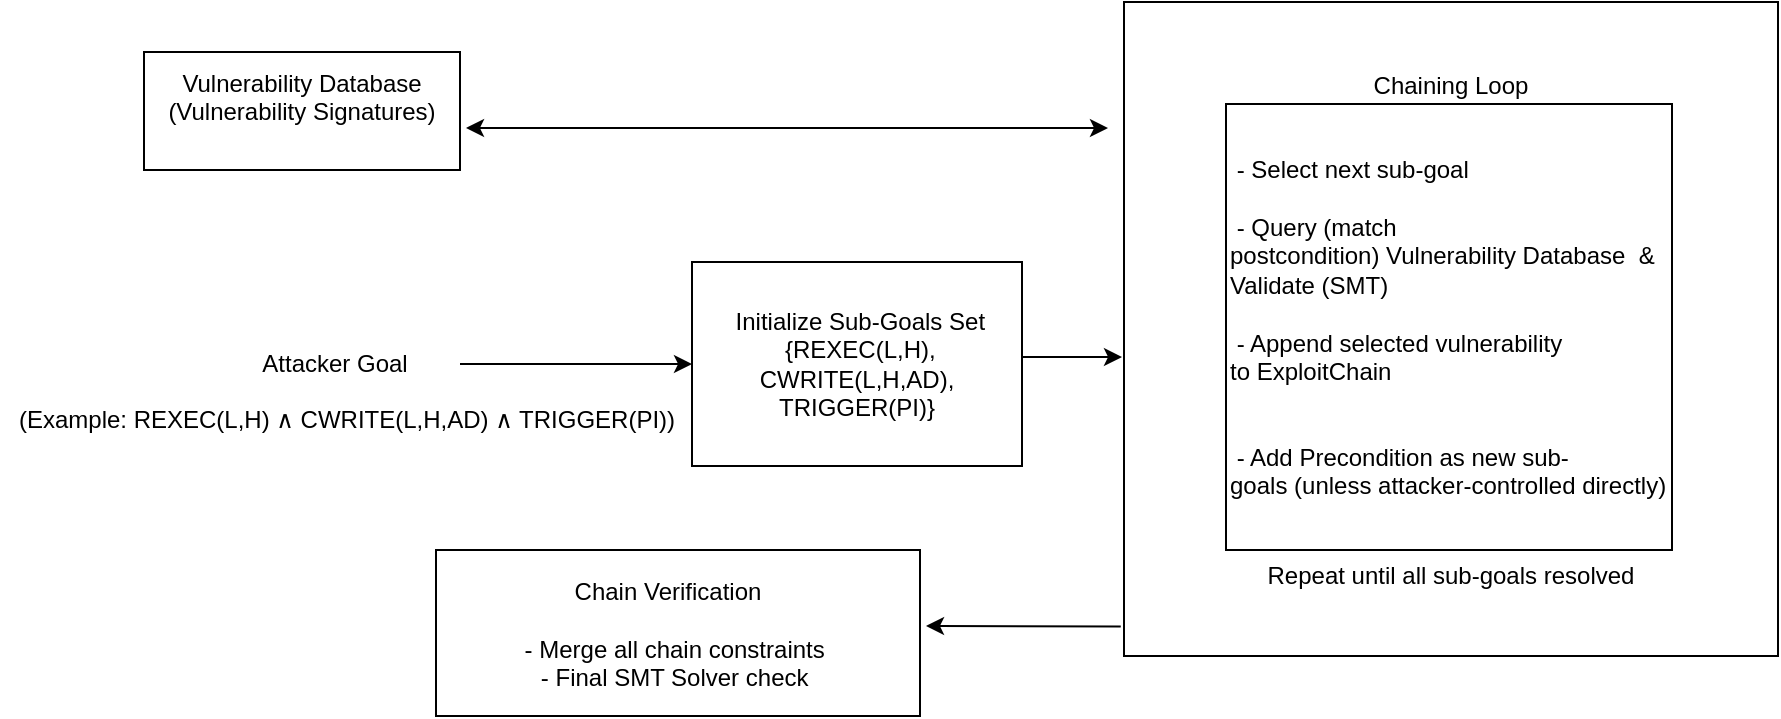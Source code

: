 <mxfile version="26.1.0">
  <diagram name="Page-1" id="1OSC0sXY-lyr0Srnlgdn">
    <mxGraphModel dx="1708" dy="992" grid="0" gridSize="10" guides="1" tooltips="1" connect="1" arrows="1" fold="1" page="1" pageScale="1" pageWidth="1100" pageHeight="850" math="0" shadow="0">
      <root>
        <mxCell id="0" />
        <mxCell id="1" parent="0" />
        <mxCell id="liH6a_YM0VnjGRVHXFBx-3" value="" style="edgeStyle=orthogonalEdgeStyle;rounded=0;orthogonalLoop=1;jettySize=auto;html=1;" edge="1" parent="1" source="liH6a_YM0VnjGRVHXFBx-1" target="liH6a_YM0VnjGRVHXFBx-2">
          <mxGeometry relative="1" as="geometry" />
        </mxCell>
        <mxCell id="liH6a_YM0VnjGRVHXFBx-1" value="Attacker Goal" style="text;html=1;align=center;verticalAlign=middle;whiteSpace=wrap;rounded=0;" vertex="1" parent="1">
          <mxGeometry x="112" y="292.5" width="125" height="29" as="geometry" />
        </mxCell>
        <mxCell id="liH6a_YM0VnjGRVHXFBx-2" value="&lt;div&gt;&amp;nbsp;Initialize Sub-Goals Set&lt;/div&gt;&lt;div&gt;&lt;span style=&quot;background-color: transparent; color: light-dark(rgb(0, 0, 0), rgb(255, 255, 255));&quot;&gt;&amp;nbsp;{REXEC(L,H), CWRITE(L,H,AD), TRIGGER(PI)}&lt;/span&gt;&lt;/div&gt;" style="whiteSpace=wrap;html=1;" vertex="1" parent="1">
          <mxGeometry x="353" y="256" width="165" height="102" as="geometry" />
        </mxCell>
        <mxCell id="liH6a_YM0VnjGRVHXFBx-5" value="Vulnerability Database&lt;div&gt;(Vulnerability Signatures)&lt;br&gt;&lt;div&gt;&lt;br&gt;&lt;/div&gt;&lt;/div&gt;" style="rounded=0;whiteSpace=wrap;html=1;" vertex="1" parent="1">
          <mxGeometry x="79" y="151" width="158" height="59" as="geometry" />
        </mxCell>
        <mxCell id="liH6a_YM0VnjGRVHXFBx-6" value="(Example: REXEC(L,H) ∧ CWRITE(L,H,AD) ∧ TRIGGER(PI))" style="text;html=1;align=center;verticalAlign=middle;resizable=0;points=[];autosize=1;strokeColor=none;fillColor=none;" vertex="1" parent="1">
          <mxGeometry x="7" y="322" width="346" height="26" as="geometry" />
        </mxCell>
        <mxCell id="liH6a_YM0VnjGRVHXFBx-7" value="&lt;div&gt;&lt;br&gt;&lt;/div&gt;&lt;div&gt;Chaining Loop&lt;/div&gt;&lt;br&gt;&lt;div&gt;&lt;br&gt;&lt;/div&gt;&lt;div&gt;&lt;br&gt;&lt;/div&gt;&lt;div&gt;&lt;br&gt;&lt;div&gt;&lt;br&gt;&lt;/div&gt;&lt;div&gt;&lt;br&gt;&lt;/div&gt;&lt;div&gt;&lt;br&gt;&lt;/div&gt;&lt;div&gt;&lt;br&gt;&lt;/div&gt;&lt;div&gt;&lt;br&gt;&lt;/div&gt;&lt;div&gt;&lt;br&gt;&lt;/div&gt;&lt;div&gt;&lt;br&gt;&lt;/div&gt;&lt;div&gt;&lt;br&gt;&lt;/div&gt;&lt;div&gt;&lt;br&gt;&lt;/div&gt;&lt;div&gt;&lt;br&gt;&lt;/div&gt;&lt;div&gt;&lt;br&gt;&lt;/div&gt;&lt;div&gt;&lt;br&gt;&lt;/div&gt;&lt;div&gt;&lt;span style=&quot;background-color: transparent; color: light-dark(rgb(0, 0, 0), rgb(255, 255, 255));&quot;&gt;Repeat until all sub-goals resolved&lt;/span&gt;&lt;/div&gt;&lt;div&gt;&lt;div&gt;&lt;br&gt;&lt;/div&gt;&lt;/div&gt;&lt;/div&gt;" style="whiteSpace=wrap;html=1;aspect=fixed;" vertex="1" parent="1">
          <mxGeometry x="569" y="126" width="327" height="327" as="geometry" />
        </mxCell>
        <mxCell id="liH6a_YM0VnjGRVHXFBx-8" value="&amp;nbsp;- Select next sub-goal&amp;nbsp;&amp;nbsp;&lt;div&gt;&lt;br&gt;&lt;div&gt;&amp;nbsp;- Query (match postcondition)&amp;nbsp;Vulnerability Database &amp;nbsp;&amp;amp; Validate (SMT)&lt;br&gt;&lt;div&gt;&lt;div&gt;&lt;br&gt;&lt;/div&gt;&lt;div&gt;&amp;nbsp;- Append selected vulnerability to&amp;nbsp;ExploitChain&lt;/div&gt;&lt;div&gt;&lt;br&gt;&lt;/div&gt;&lt;div&gt;&lt;br&gt;&lt;/div&gt;&lt;div&gt;&amp;nbsp;- Add Precondition as new sub-goals&amp;nbsp;(unless attacker-controlled directly)&lt;/div&gt;&lt;/div&gt;&lt;/div&gt;&lt;/div&gt;" style="whiteSpace=wrap;html=1;aspect=fixed;align=left;" vertex="1" parent="1">
          <mxGeometry x="620" y="177" width="223" height="223" as="geometry" />
        </mxCell>
        <mxCell id="liH6a_YM0VnjGRVHXFBx-11" value="" style="endArrow=classic;html=1;rounded=0;" edge="1" parent="1">
          <mxGeometry width="50" height="50" relative="1" as="geometry">
            <mxPoint x="518" y="303.5" as="sourcePoint" />
            <mxPoint x="568" y="303.5" as="targetPoint" />
          </mxGeometry>
        </mxCell>
        <mxCell id="liH6a_YM0VnjGRVHXFBx-13" value="Chain Verification&amp;nbsp; &amp;nbsp;&lt;div&gt;&lt;span style=&quot;background-color: transparent; color: light-dark(rgb(0, 0, 0), rgb(255, 255, 255));&quot;&gt;&lt;br&gt;&lt;/span&gt;&lt;/div&gt;&lt;div&gt;&lt;span style=&quot;background-color: transparent; color: light-dark(rgb(0, 0, 0), rgb(255, 255, 255));&quot;&gt;- Merge all chain constraints&amp;nbsp;&lt;/span&gt;&lt;div&gt;&lt;div&gt;-&amp;nbsp;Final SMT Solver check&amp;nbsp;&lt;/div&gt;&lt;/div&gt;&lt;/div&gt;" style="rounded=0;whiteSpace=wrap;html=1;align=center;" vertex="1" parent="1">
          <mxGeometry x="225" y="400" width="242" height="83" as="geometry" />
        </mxCell>
        <mxCell id="liH6a_YM0VnjGRVHXFBx-15" value="" style="endArrow=classic;html=1;rounded=0;exitX=-0.005;exitY=0.955;exitDx=0;exitDy=0;exitPerimeter=0;" edge="1" parent="1" source="liH6a_YM0VnjGRVHXFBx-7">
          <mxGeometry width="50" height="50" relative="1" as="geometry">
            <mxPoint x="420" y="488" as="sourcePoint" />
            <mxPoint x="470" y="438" as="targetPoint" />
          </mxGeometry>
        </mxCell>
        <mxCell id="liH6a_YM0VnjGRVHXFBx-21" value="" style="endArrow=classic;startArrow=classic;html=1;rounded=0;" edge="1" parent="1">
          <mxGeometry width="50" height="50" relative="1" as="geometry">
            <mxPoint x="240" y="189" as="sourcePoint" />
            <mxPoint x="561" y="189" as="targetPoint" />
            <Array as="points" />
          </mxGeometry>
        </mxCell>
      </root>
    </mxGraphModel>
  </diagram>
</mxfile>
